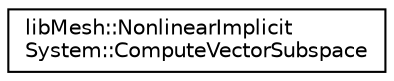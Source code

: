 digraph "Graphical Class Hierarchy"
{
  edge [fontname="Helvetica",fontsize="10",labelfontname="Helvetica",labelfontsize="10"];
  node [fontname="Helvetica",fontsize="10",shape=record];
  rankdir="LR";
  Node0 [label="libMesh::NonlinearImplicit\lSystem::ComputeVectorSubspace",height=0.2,width=0.4,color="black", fillcolor="white", style="filled",URL="$classlibMesh_1_1NonlinearImplicitSystem_1_1ComputeVectorSubspace.html"];
}
